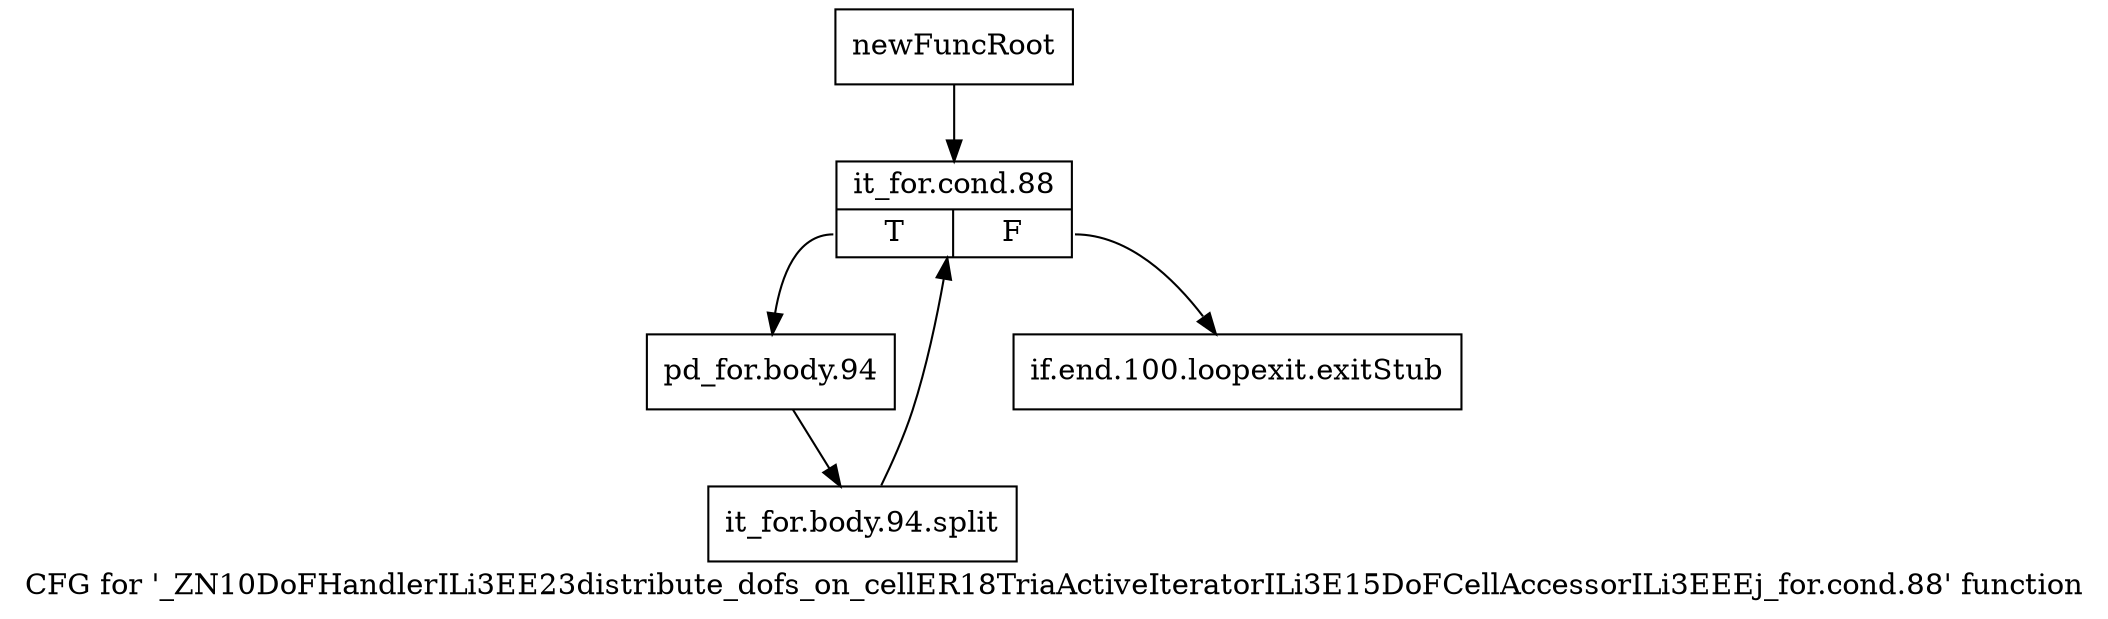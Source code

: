 digraph "CFG for '_ZN10DoFHandlerILi3EE23distribute_dofs_on_cellER18TriaActiveIteratorILi3E15DoFCellAccessorILi3EEEj_for.cond.88' function" {
	label="CFG for '_ZN10DoFHandlerILi3EE23distribute_dofs_on_cellER18TriaActiveIteratorILi3E15DoFCellAccessorILi3EEEj_for.cond.88' function";

	Node0x8f2df60 [shape=record,label="{newFuncRoot}"];
	Node0x8f2df60 -> Node0x8f2e000;
	Node0x8f2dfb0 [shape=record,label="{if.end.100.loopexit.exitStub}"];
	Node0x8f2e000 [shape=record,label="{it_for.cond.88|{<s0>T|<s1>F}}"];
	Node0x8f2e000:s0 -> Node0x8f2e050;
	Node0x8f2e000:s1 -> Node0x8f2dfb0;
	Node0x8f2e050 [shape=record,label="{pd_for.body.94}"];
	Node0x8f2e050 -> Node0xc53ecc0;
	Node0xc53ecc0 [shape=record,label="{it_for.body.94.split}"];
	Node0xc53ecc0 -> Node0x8f2e000;
}
